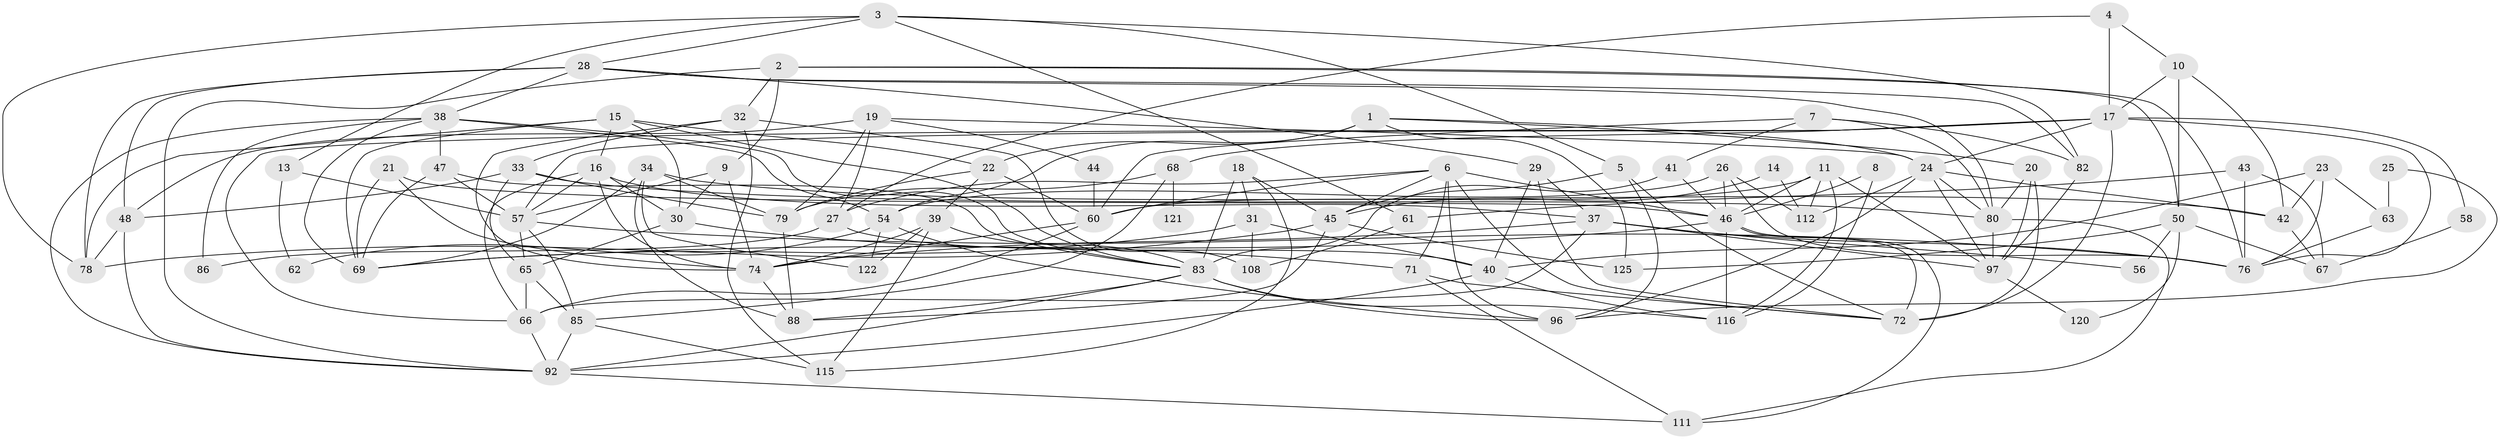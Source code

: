 // Generated by graph-tools (version 1.1) at 2025/52/02/27/25 19:52:02]
// undirected, 83 vertices, 202 edges
graph export_dot {
graph [start="1"]
  node [color=gray90,style=filled];
  1 [super="+36"];
  2;
  3 [super="+12"];
  4;
  5;
  6 [super="+51"];
  7;
  8;
  9;
  10;
  11;
  13;
  14;
  15 [super="+90"];
  16 [super="+75"];
  17 [super="+64"];
  18 [super="+70"];
  19;
  20;
  21;
  22;
  23 [super="+49"];
  24 [super="+77"];
  25;
  26 [super="+103"];
  27;
  28 [super="+95"];
  29;
  30 [super="+35"];
  31;
  32;
  33;
  34 [super="+117"];
  37 [super="+55"];
  38 [super="+53"];
  39 [super="+124"];
  40 [super="+52"];
  41;
  42 [super="+105"];
  43;
  44;
  45 [super="+91"];
  46 [super="+89"];
  47 [super="+73"];
  48 [super="+109"];
  50 [super="+59"];
  54 [super="+98"];
  56;
  57 [super="+100"];
  58;
  60 [super="+113"];
  61;
  62;
  63;
  65 [super="+114"];
  66 [super="+84"];
  67;
  68 [super="+81"];
  69;
  71;
  72 [super="+94"];
  74 [super="+119"];
  76 [super="+110"];
  78 [super="+123"];
  79 [super="+107"];
  80 [super="+99"];
  82 [super="+87"];
  83 [super="+93"];
  85 [super="+104"];
  86;
  88 [super="+101"];
  92 [super="+106"];
  96;
  97 [super="+102"];
  108;
  111;
  112;
  115;
  116 [super="+118"];
  120;
  121;
  122;
  125;
  1 -- 24;
  1 -- 20;
  1 -- 22;
  1 -- 54;
  1 -- 125;
  2 -- 92;
  2 -- 76;
  2 -- 9;
  2 -- 32;
  2 -- 50;
  3 -- 5;
  3 -- 28;
  3 -- 61;
  3 -- 13;
  3 -- 78;
  3 -- 82;
  4 -- 17;
  4 -- 27;
  4 -- 10;
  5 -- 96;
  5 -- 45;
  5 -- 72;
  6 -- 96;
  6 -- 27;
  6 -- 60;
  6 -- 46;
  6 -- 72;
  6 -- 71;
  6 -- 45;
  7 -- 41;
  7 -- 82;
  7 -- 60;
  7 -- 80;
  8 -- 46;
  8 -- 116;
  9 -- 74;
  9 -- 57;
  9 -- 30;
  10 -- 17;
  10 -- 50;
  10 -- 42;
  11 -- 60;
  11 -- 97;
  11 -- 46;
  11 -- 112;
  11 -- 116;
  13 -- 62;
  13 -- 57;
  14 -- 112;
  14 -- 45;
  15 -- 78;
  15 -- 16;
  15 -- 69;
  15 -- 22;
  15 -- 83;
  15 -- 30;
  16 -- 74;
  16 -- 66;
  16 -- 57;
  16 -- 37;
  16 -- 30;
  17 -- 57;
  17 -- 66;
  17 -- 72;
  17 -- 58;
  17 -- 76;
  17 -- 24;
  17 -- 68;
  18 -- 45;
  18 -- 115;
  18 -- 31;
  18 -- 83;
  19 -- 27;
  19 -- 44;
  19 -- 48;
  19 -- 24;
  19 -- 79;
  20 -- 72;
  20 -- 80;
  20 -- 97;
  21 -- 69;
  21 -- 46;
  21 -- 74;
  22 -- 60;
  22 -- 79;
  22 -- 39;
  23 -- 76;
  23 -- 40;
  23 -- 42 [weight=2];
  23 -- 63;
  24 -- 112;
  24 -- 80;
  24 -- 96;
  24 -- 97;
  24 -- 42;
  25 -- 96;
  25 -- 63;
  26 -- 46;
  26 -- 112;
  26 -- 76;
  26 -- 54;
  27 -- 86;
  27 -- 40;
  28 -- 82;
  28 -- 48 [weight=2];
  28 -- 80;
  28 -- 38;
  28 -- 29;
  28 -- 78;
  29 -- 72;
  29 -- 40;
  29 -- 37;
  30 -- 71;
  30 -- 65;
  31 -- 69;
  31 -- 108;
  31 -- 40;
  32 -- 74;
  32 -- 33;
  32 -- 108;
  32 -- 115;
  33 -- 65;
  33 -- 48;
  33 -- 79;
  33 -- 80;
  34 -- 79;
  34 -- 69;
  34 -- 88;
  34 -- 122;
  34 -- 42;
  37 -- 56;
  37 -- 97;
  37 -- 66;
  37 -- 76;
  37 -- 74;
  38 -- 69;
  38 -- 83;
  38 -- 86;
  38 -- 47;
  38 -- 54;
  38 -- 92;
  39 -- 122;
  39 -- 74;
  39 -- 83;
  39 -- 115;
  40 -- 92;
  40 -- 116;
  41 -- 83;
  41 -- 46;
  42 -- 67;
  43 -- 67;
  43 -- 61;
  43 -- 76;
  44 -- 60;
  45 -- 88;
  45 -- 125;
  45 -- 78;
  46 -- 69;
  46 -- 111;
  46 -- 116;
  46 -- 72;
  47 -- 83;
  47 -- 69;
  47 -- 57;
  48 -- 92;
  48 -- 78;
  50 -- 125;
  50 -- 56;
  50 -- 120;
  50 -- 67;
  54 -- 96;
  54 -- 62;
  54 -- 122;
  57 -- 76;
  57 -- 85;
  57 -- 65;
  58 -- 67;
  60 -- 66;
  60 -- 74;
  61 -- 108;
  63 -- 76;
  65 -- 85;
  65 -- 66;
  66 -- 92;
  68 -- 121 [weight=2];
  68 -- 79;
  68 -- 85;
  71 -- 111;
  71 -- 72;
  74 -- 88;
  79 -- 88;
  80 -- 97;
  80 -- 111;
  82 -- 97;
  83 -- 116;
  83 -- 88;
  83 -- 96;
  83 -- 92;
  85 -- 92;
  85 -- 115;
  92 -- 111;
  97 -- 120;
}
